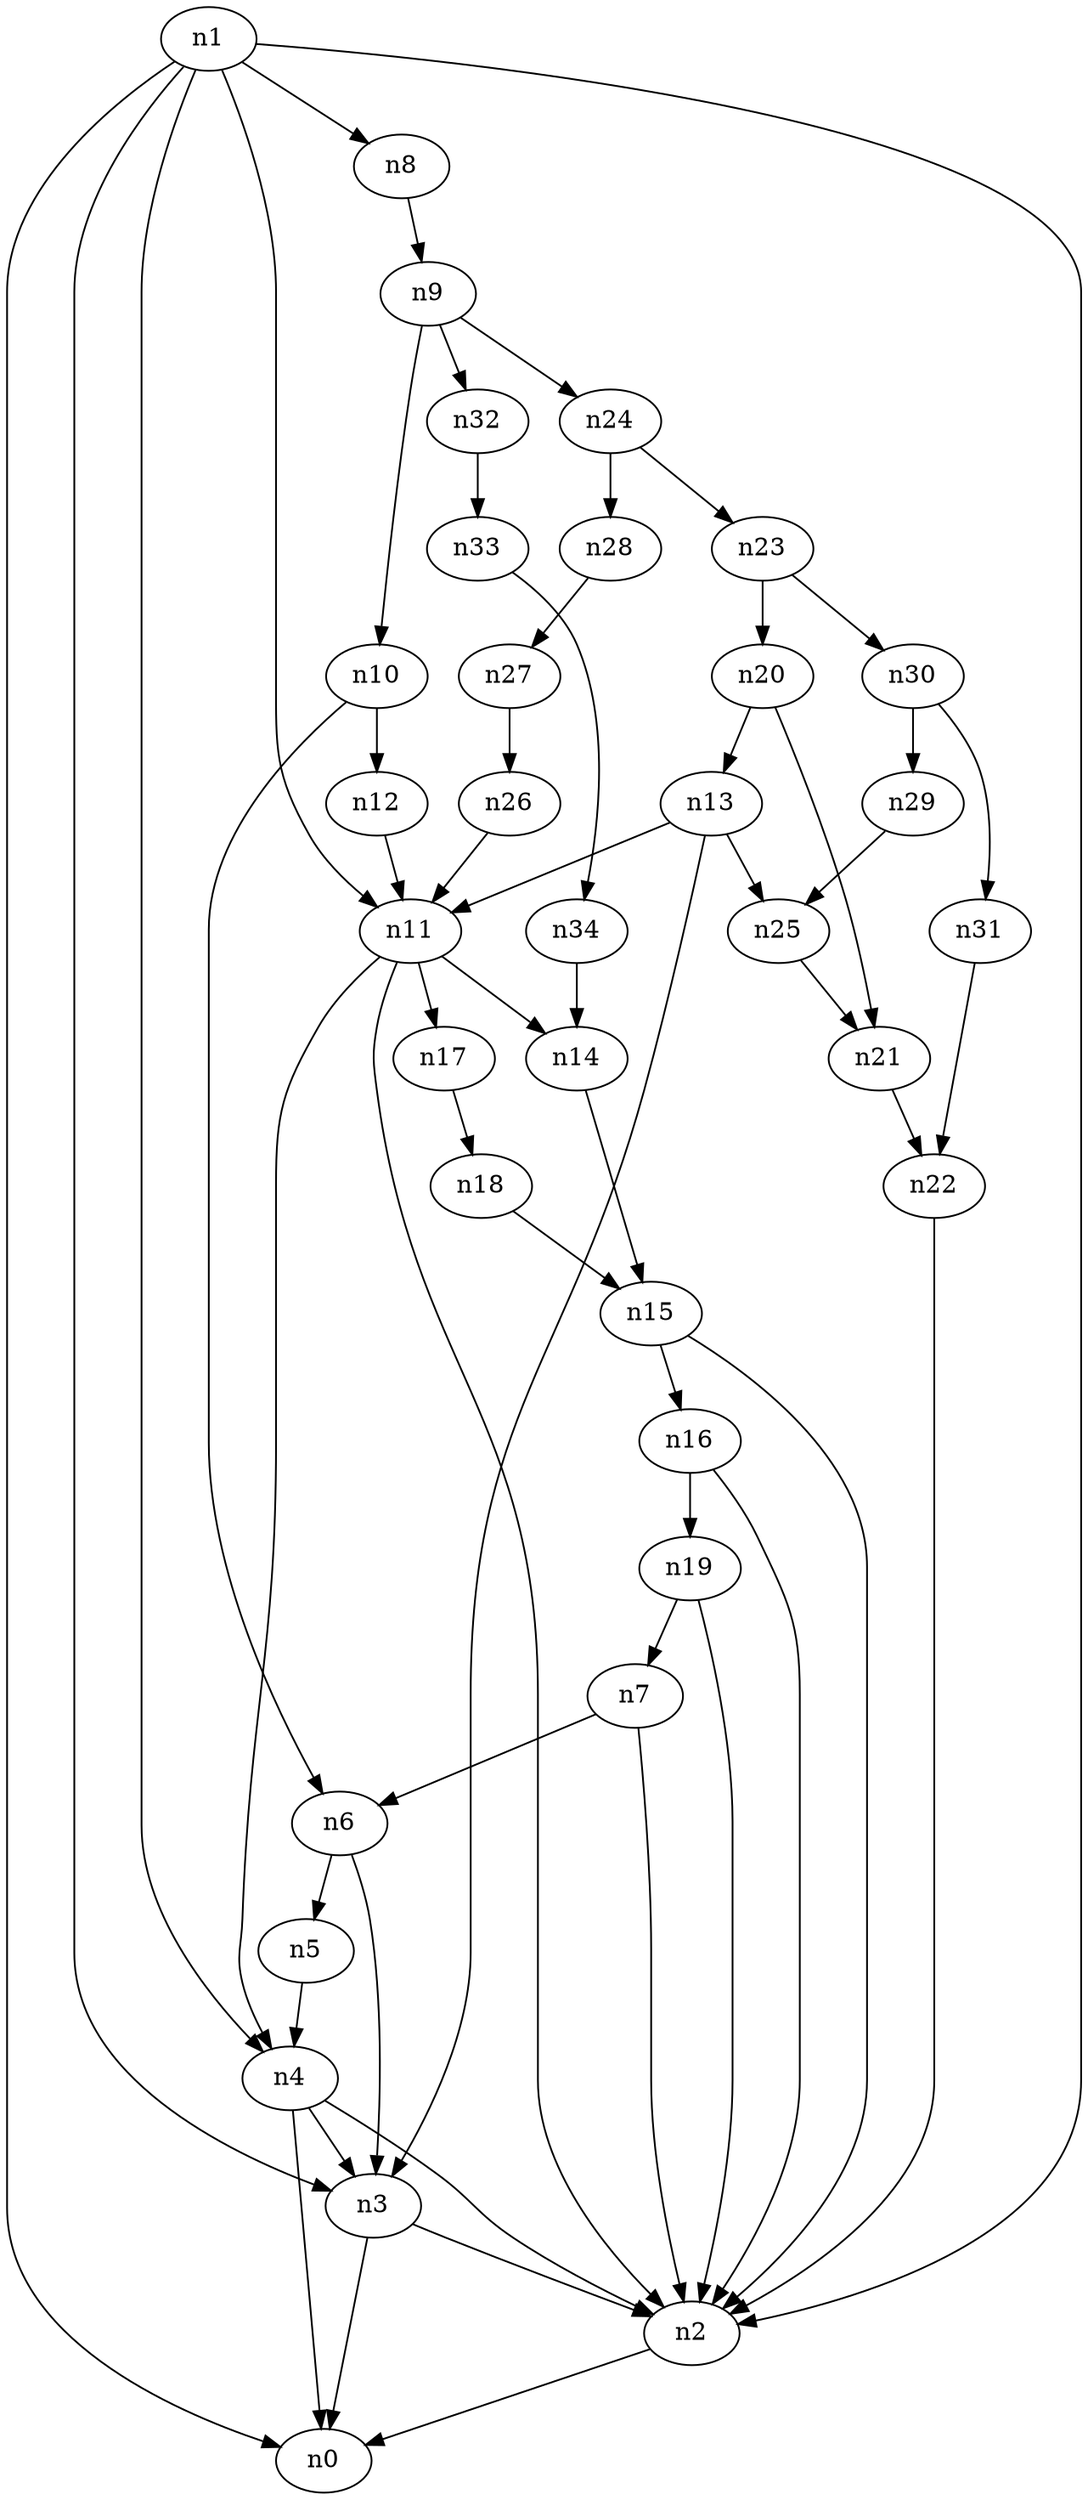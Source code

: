 digraph G {
	n1 -> n0	 [_graphml_id=e0];
	n1 -> n2	 [_graphml_id=e1];
	n1 -> n3	 [_graphml_id=e6];
	n1 -> n4	 [_graphml_id=e9];
	n1 -> n8	 [_graphml_id=e15];
	n1 -> n11	 [_graphml_id=e19];
	n2 -> n0	 [_graphml_id=e5];
	n3 -> n0	 [_graphml_id=e8];
	n3 -> n2	 [_graphml_id=e2];
	n4 -> n0	 [_graphml_id=e4];
	n4 -> n2	 [_graphml_id=e7];
	n4 -> n3	 [_graphml_id=e3];
	n5 -> n4	 [_graphml_id=e10];
	n6 -> n3	 [_graphml_id=e12];
	n6 -> n5	 [_graphml_id=e11];
	n7 -> n2	 [_graphml_id=e13];
	n7 -> n6	 [_graphml_id=e14];
	n8 -> n9	 [_graphml_id=e16];
	n9 -> n10	 [_graphml_id=e17];
	n9 -> n24	 [_graphml_id=e41];
	n9 -> n32	 [_graphml_id=e55];
	n10 -> n6	 [_graphml_id=e18];
	n10 -> n12	 [_graphml_id=e21];
	n11 -> n2	 [_graphml_id=e44];
	n11 -> n4	 [_graphml_id=e24];
	n11 -> n14	 [_graphml_id=e25];
	n11 -> n17	 [_graphml_id=e29];
	n12 -> n11	 [_graphml_id=e20];
	n13 -> n3	 [_graphml_id=e22];
	n13 -> n11	 [_graphml_id=e23];
	n13 -> n25	 [_graphml_id=e42];
	n14 -> n15	 [_graphml_id=e26];
	n15 -> n2	 [_graphml_id=e34];
	n15 -> n16	 [_graphml_id=e27];
	n16 -> n2	 [_graphml_id=e28];
	n16 -> n19	 [_graphml_id=e32];
	n17 -> n18	 [_graphml_id=e30];
	n18 -> n15	 [_graphml_id=e31];
	n19 -> n2	 [_graphml_id=e54];
	n19 -> n7	 [_graphml_id=e33];
	n20 -> n13	 [_graphml_id=e35];
	n20 -> n21	 [_graphml_id=e36];
	n21 -> n22	 [_graphml_id=e37];
	n22 -> n2	 [_graphml_id=e38];
	n23 -> n20	 [_graphml_id=e39];
	n23 -> n30	 [_graphml_id=e51];
	n24 -> n23	 [_graphml_id=e40];
	n24 -> n28	 [_graphml_id=e48];
	n25 -> n21	 [_graphml_id=e43];
	n26 -> n11	 [_graphml_id=e45];
	n27 -> n26	 [_graphml_id=e46];
	n28 -> n27	 [_graphml_id=e47];
	n29 -> n25	 [_graphml_id=e49];
	n30 -> n29	 [_graphml_id=e50];
	n30 -> n31	 [_graphml_id=e52];
	n31 -> n22	 [_graphml_id=e53];
	n32 -> n33	 [_graphml_id=e56];
	n33 -> n34	 [_graphml_id=e57];
	n34 -> n14	 [_graphml_id=e58];
}
